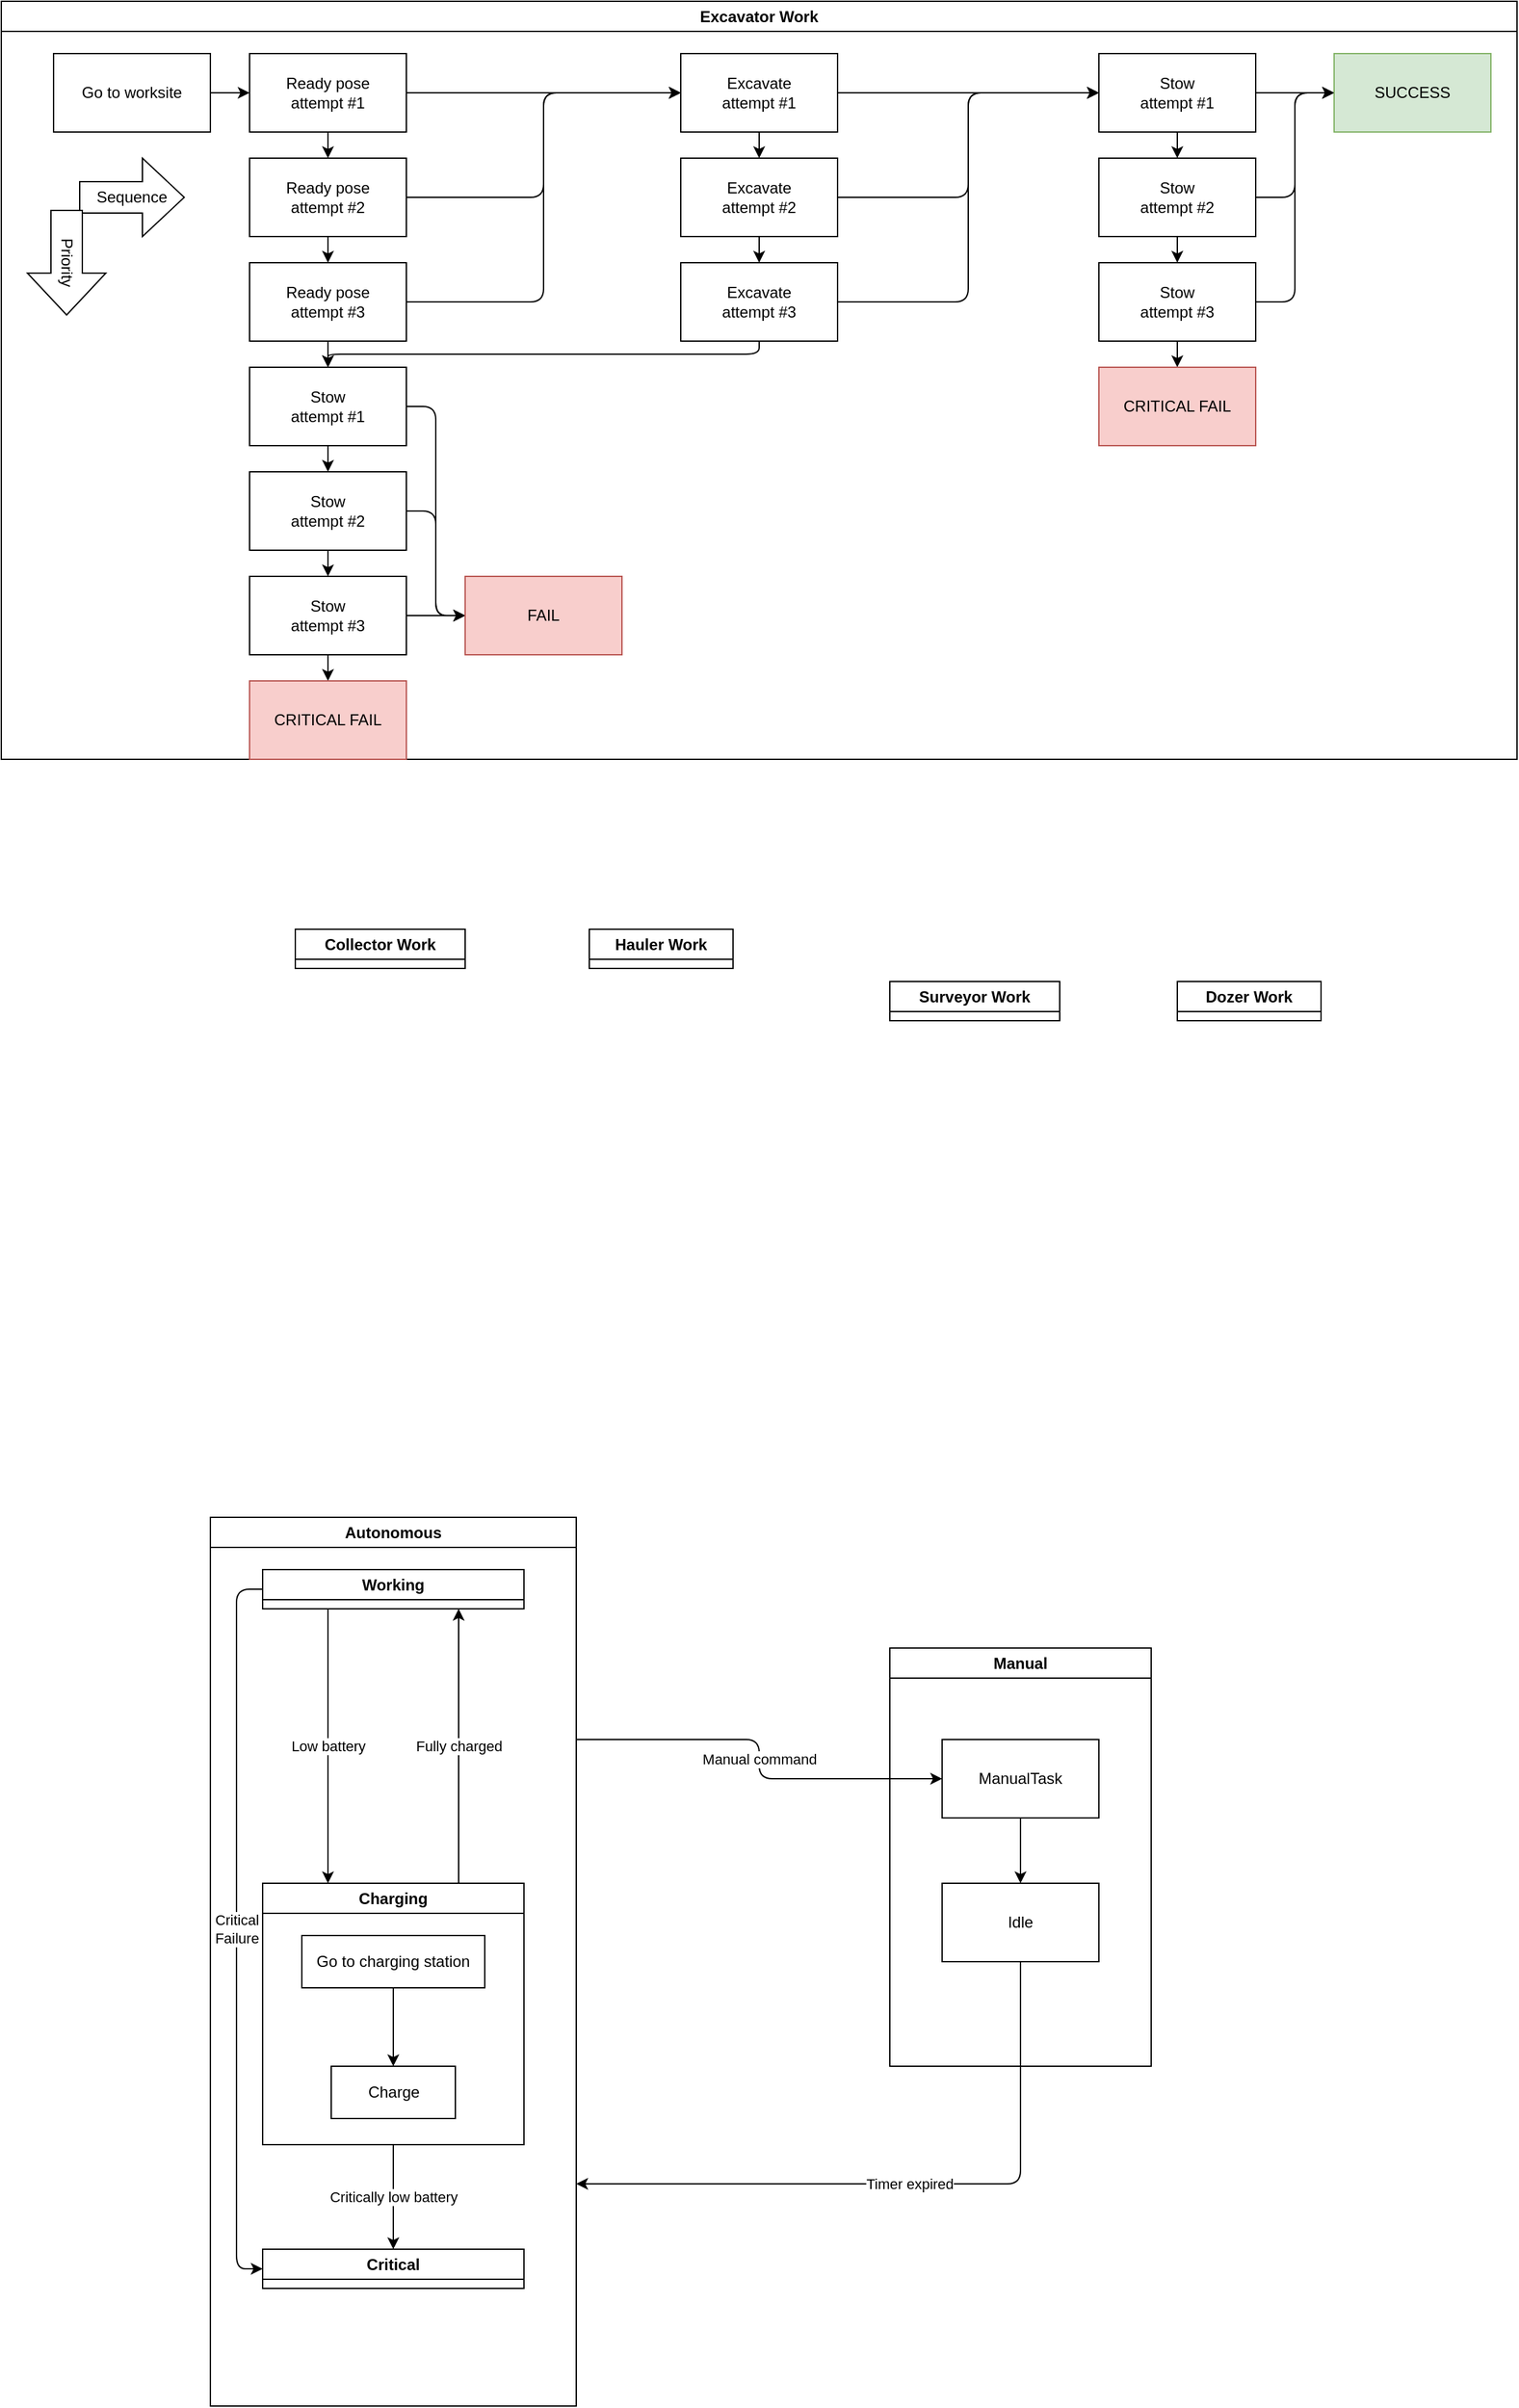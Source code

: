 <mxfile>
    <diagram id="FhbC8WeQgj-z40IkIxo9" name="Page-1">
        <mxGraphModel dx="946" dy="2243" grid="1" gridSize="10" guides="1" tooltips="1" connect="1" arrows="1" fold="1" page="1" pageScale="1" pageWidth="850" pageHeight="1100" background="#ffffff" math="0" shadow="0">
            <root>
                <mxCell id="0"/>
                <mxCell id="1" parent="0"/>
                <mxCell id="7" value="Manual command" style="edgeStyle=orthogonalEdgeStyle;html=1;exitX=1;exitY=0.25;exitDx=0;exitDy=0;entryX=0;entryY=0.5;entryDx=0;entryDy=0;" parent="1" source="2" target="16" edge="1">
                    <mxGeometry relative="1" as="geometry"/>
                </mxCell>
                <mxCell id="2" value="Autonomous" style="swimlane;whiteSpace=wrap;html=1;" parent="1" vertex="1">
                    <mxGeometry x="160" y="120" width="280" height="680" as="geometry">
                        <mxRectangle x="320" y="70" width="90" height="30" as="alternateBounds"/>
                    </mxGeometry>
                </mxCell>
                <mxCell id="61" value="Fully charged" style="edgeStyle=orthogonalEdgeStyle;html=1;exitX=0.75;exitY=0;exitDx=0;exitDy=0;entryX=0.75;entryY=1;entryDx=0;entryDy=0;" parent="2" source="3" target="59" edge="1">
                    <mxGeometry relative="1" as="geometry"/>
                </mxCell>
                <mxCell id="126" value="Critically low battery" style="edgeStyle=orthogonalEdgeStyle;html=1;exitX=0.5;exitY=1;exitDx=0;exitDy=0;entryX=0.5;entryY=0;entryDx=0;entryDy=0;" parent="2" source="3" target="48" edge="1">
                    <mxGeometry relative="1" as="geometry"/>
                </mxCell>
                <mxCell id="3" value="Charging" style="swimlane;whiteSpace=wrap;html=1;" parent="2" vertex="1">
                    <mxGeometry x="40" y="280" width="200" height="200" as="geometry"/>
                </mxCell>
                <mxCell id="64" style="edgeStyle=orthogonalEdgeStyle;html=1;exitX=0.5;exitY=1;exitDx=0;exitDy=0;entryX=0.5;entryY=0;entryDx=0;entryDy=0;" parent="3" source="17" target="18" edge="1">
                    <mxGeometry relative="1" as="geometry"/>
                </mxCell>
                <mxCell id="17" value="Go to charging station" style="whiteSpace=wrap;html=1;" parent="3" vertex="1">
                    <mxGeometry x="30" y="40" width="140" height="40" as="geometry"/>
                </mxCell>
                <mxCell id="18" value="Charge" style="whiteSpace=wrap;html=1;" parent="3" vertex="1">
                    <mxGeometry x="52.5" y="140" width="95" height="40" as="geometry"/>
                </mxCell>
                <mxCell id="60" value="Low battery" style="edgeStyle=orthogonalEdgeStyle;html=1;exitX=0.25;exitY=1;exitDx=0;exitDy=0;entryX=0.25;entryY=0;entryDx=0;entryDy=0;" parent="2" source="59" target="3" edge="1">
                    <mxGeometry relative="1" as="geometry"/>
                </mxCell>
                <mxCell id="129" value="Critical&lt;br&gt;Failure" style="edgeStyle=orthogonalEdgeStyle;html=1;exitX=0;exitY=0.5;exitDx=0;exitDy=0;entryX=0;entryY=0.5;entryDx=0;entryDy=0;" edge="1" parent="2" source="59" target="48">
                    <mxGeometry relative="1" as="geometry">
                        <mxPoint x="20" y="530" as="targetPoint"/>
                        <Array as="points">
                            <mxPoint x="20" y="55"/>
                            <mxPoint x="20" y="575"/>
                        </Array>
                    </mxGeometry>
                </mxCell>
                <mxCell id="59" value="Working" style="swimlane;whiteSpace=wrap;html=1;" parent="2" vertex="1" collapsed="1">
                    <mxGeometry x="40" y="40" width="200" height="30" as="geometry">
                        <mxRectangle x="40" y="40" width="200" height="140" as="alternateBounds"/>
                    </mxGeometry>
                </mxCell>
                <mxCell id="48" value="Critical" style="swimlane;whiteSpace=wrap;html=1;" parent="2" vertex="1" collapsed="1">
                    <mxGeometry x="40" y="560" width="200" height="30" as="geometry">
                        <mxRectangle x="30" y="560" width="210" height="90" as="alternateBounds"/>
                    </mxGeometry>
                </mxCell>
                <mxCell id="9" value="Timer expired" style="edgeStyle=orthogonalEdgeStyle;html=1;exitX=0.5;exitY=1;exitDx=0;exitDy=0;entryX=1;entryY=0.75;entryDx=0;entryDy=0;" parent="1" source="55" target="2" edge="1">
                    <mxGeometry relative="1" as="geometry">
                        <mxPoint x="710" y="720" as="targetPoint"/>
                    </mxGeometry>
                </mxCell>
                <mxCell id="4" value="Manual" style="swimlane;whiteSpace=wrap;html=1;" parent="1" vertex="1">
                    <mxGeometry x="680" y="220" width="200" height="320" as="geometry"/>
                </mxCell>
                <mxCell id="56" style="edgeStyle=none;html=1;exitX=0.5;exitY=1;exitDx=0;exitDy=0;entryX=0.5;entryY=0;entryDx=0;entryDy=0;" parent="4" source="16" target="55" edge="1">
                    <mxGeometry relative="1" as="geometry"/>
                </mxCell>
                <mxCell id="16" value="ManualTask" style="rounded=0;whiteSpace=wrap;html=1;" parent="4" vertex="1">
                    <mxGeometry x="40" y="70" width="120" height="60" as="geometry"/>
                </mxCell>
                <mxCell id="55" value="Idle" style="rounded=0;whiteSpace=wrap;html=1;" parent="4" vertex="1">
                    <mxGeometry x="40" y="180" width="120" height="60" as="geometry"/>
                </mxCell>
                <mxCell id="31" value="Excavator Work" style="swimlane;whiteSpace=wrap;html=1;" parent="1" vertex="1">
                    <mxGeometry y="-1040" width="1160" height="580" as="geometry">
                        <mxRectangle x="70" y="-1040" width="130" height="30" as="alternateBounds"/>
                    </mxGeometry>
                </mxCell>
                <mxCell id="70" style="edgeStyle=none;html=1;exitX=1;exitY=0.5;exitDx=0;exitDy=0;entryX=0;entryY=0.5;entryDx=0;entryDy=0;" parent="31" source="32" target="33" edge="1">
                    <mxGeometry relative="1" as="geometry"/>
                </mxCell>
                <mxCell id="32" value="Go to worksite" style="rounded=0;whiteSpace=wrap;html=1;" parent="31" vertex="1">
                    <mxGeometry x="40" y="40" width="120" height="60" as="geometry"/>
                </mxCell>
                <mxCell id="73" style="edgeStyle=orthogonalEdgeStyle;html=1;exitX=1;exitY=0.5;exitDx=0;exitDy=0;entryX=0;entryY=0.5;entryDx=0;entryDy=0;" parent="31" source="33" target="66" edge="1">
                    <mxGeometry relative="1" as="geometry"/>
                </mxCell>
                <mxCell id="86" style="edgeStyle=orthogonalEdgeStyle;html=1;exitX=0.5;exitY=1;exitDx=0;exitDy=0;entryX=0.5;entryY=0;entryDx=0;entryDy=0;" parent="31" source="33" target="68" edge="1">
                    <mxGeometry relative="1" as="geometry"/>
                </mxCell>
                <mxCell id="33" value="Ready pose&lt;br&gt;attempt #1" style="rounded=0;whiteSpace=wrap;html=1;" parent="31" vertex="1">
                    <mxGeometry x="190" y="40" width="120" height="60" as="geometry"/>
                </mxCell>
                <mxCell id="74" style="edgeStyle=orthogonalEdgeStyle;html=1;exitX=1;exitY=0.5;exitDx=0;exitDy=0;entryX=0;entryY=0.5;entryDx=0;entryDy=0;" parent="31" source="66" target="67" edge="1">
                    <mxGeometry relative="1" as="geometry"/>
                </mxCell>
                <mxCell id="110" style="edgeStyle=orthogonalEdgeStyle;html=1;exitX=0.5;exitY=1;exitDx=0;exitDy=0;entryX=0.5;entryY=0;entryDx=0;entryDy=0;" parent="31" source="66" target="75" edge="1">
                    <mxGeometry relative="1" as="geometry"/>
                </mxCell>
                <mxCell id="66" value="Excavate&lt;br&gt;attempt #1" style="rounded=0;whiteSpace=wrap;html=1;" parent="31" vertex="1">
                    <mxGeometry x="520" y="40" width="120" height="60" as="geometry"/>
                </mxCell>
                <mxCell id="109" style="edgeStyle=orthogonalEdgeStyle;html=1;exitX=1;exitY=0.5;exitDx=0;exitDy=0;entryX=0;entryY=0.5;entryDx=0;entryDy=0;" parent="31" source="67" target="81" edge="1">
                    <mxGeometry relative="1" as="geometry"/>
                </mxCell>
                <mxCell id="113" style="edgeStyle=orthogonalEdgeStyle;html=1;exitX=0.5;exitY=1;exitDx=0;exitDy=0;entryX=0.5;entryY=0;entryDx=0;entryDy=0;" parent="31" source="67" target="77" edge="1">
                    <mxGeometry relative="1" as="geometry"/>
                </mxCell>
                <mxCell id="67" value="Stow&lt;br&gt;attempt #1" style="rounded=0;whiteSpace=wrap;html=1;" parent="31" vertex="1">
                    <mxGeometry x="840" y="40" width="120" height="60" as="geometry"/>
                </mxCell>
                <mxCell id="87" style="edgeStyle=orthogonalEdgeStyle;html=1;exitX=0.5;exitY=1;exitDx=0;exitDy=0;entryX=0.5;entryY=0;entryDx=0;entryDy=0;" parent="31" source="68" target="69" edge="1">
                    <mxGeometry relative="1" as="geometry"/>
                </mxCell>
                <mxCell id="116" style="edgeStyle=orthogonalEdgeStyle;html=1;exitX=1;exitY=0.5;exitDx=0;exitDy=0;entryX=0;entryY=0.5;entryDx=0;entryDy=0;" parent="31" source="68" target="66" edge="1">
                    <mxGeometry relative="1" as="geometry"/>
                </mxCell>
                <mxCell id="68" value="Ready pose&lt;br&gt;attempt #2" style="rounded=0;whiteSpace=wrap;html=1;" parent="31" vertex="1">
                    <mxGeometry x="190" y="120" width="120" height="60" as="geometry"/>
                </mxCell>
                <mxCell id="89" style="edgeStyle=orthogonalEdgeStyle;html=1;exitX=0.5;exitY=1;exitDx=0;exitDy=0;entryX=0.5;entryY=0;entryDx=0;entryDy=0;" parent="31" source="69" target="82" edge="1">
                    <mxGeometry relative="1" as="geometry"/>
                </mxCell>
                <mxCell id="69" value="Ready pose&lt;br&gt;attempt #3" style="rounded=0;whiteSpace=wrap;html=1;" parent="31" vertex="1">
                    <mxGeometry x="190" y="200" width="120" height="60" as="geometry"/>
                </mxCell>
                <mxCell id="111" style="edgeStyle=orthogonalEdgeStyle;html=1;exitX=0.5;exitY=1;exitDx=0;exitDy=0;entryX=0.5;entryY=0;entryDx=0;entryDy=0;" parent="31" source="75" target="76" edge="1">
                    <mxGeometry relative="1" as="geometry"/>
                </mxCell>
                <mxCell id="118" style="edgeStyle=orthogonalEdgeStyle;html=1;exitX=1;exitY=0.5;exitDx=0;exitDy=0;entryX=0;entryY=0.5;entryDx=0;entryDy=0;" parent="31" source="75" target="67" edge="1">
                    <mxGeometry relative="1" as="geometry"/>
                </mxCell>
                <mxCell id="75" value="Excavate&lt;br&gt;attempt #2" style="rounded=0;whiteSpace=wrap;html=1;" parent="31" vertex="1">
                    <mxGeometry x="520" y="120" width="120" height="60" as="geometry"/>
                </mxCell>
                <mxCell id="112" style="edgeStyle=orthogonalEdgeStyle;html=1;exitX=0.5;exitY=1;exitDx=0;exitDy=0;" parent="31" source="76" target="82" edge="1">
                    <mxGeometry relative="1" as="geometry">
                        <mxPoint x="580" y="280" as="targetPoint"/>
                    </mxGeometry>
                </mxCell>
                <mxCell id="119" style="edgeStyle=orthogonalEdgeStyle;html=1;exitX=1;exitY=0.5;exitDx=0;exitDy=0;entryX=0;entryY=0.5;entryDx=0;entryDy=0;" parent="31" source="76" target="67" edge="1">
                    <mxGeometry relative="1" as="geometry"/>
                </mxCell>
                <mxCell id="76" value="Excavate&lt;br&gt;attempt #3" style="rounded=0;whiteSpace=wrap;html=1;" parent="31" vertex="1">
                    <mxGeometry x="520" y="200" width="120" height="60" as="geometry"/>
                </mxCell>
                <mxCell id="114" style="edgeStyle=orthogonalEdgeStyle;html=1;exitX=0.5;exitY=1;exitDx=0;exitDy=0;entryX=0.5;entryY=0;entryDx=0;entryDy=0;" parent="31" source="77" target="78" edge="1">
                    <mxGeometry relative="1" as="geometry"/>
                </mxCell>
                <mxCell id="120" style="edgeStyle=orthogonalEdgeStyle;html=1;exitX=1;exitY=0.5;exitDx=0;exitDy=0;entryX=0;entryY=0.5;entryDx=0;entryDy=0;" parent="31" source="77" target="81" edge="1">
                    <mxGeometry relative="1" as="geometry"/>
                </mxCell>
                <mxCell id="77" value="Stow&lt;br&gt;attempt #2" style="rounded=0;whiteSpace=wrap;html=1;" parent="31" vertex="1">
                    <mxGeometry x="840" y="120" width="120" height="60" as="geometry"/>
                </mxCell>
                <mxCell id="115" style="edgeStyle=orthogonalEdgeStyle;html=1;exitX=0.5;exitY=1;exitDx=0;exitDy=0;entryX=0.5;entryY=0;entryDx=0;entryDy=0;" parent="31" source="78" target="80" edge="1">
                    <mxGeometry relative="1" as="geometry"/>
                </mxCell>
                <mxCell id="78" value="Stow&lt;br&gt;attempt #3" style="rounded=0;whiteSpace=wrap;html=1;" parent="31" vertex="1">
                    <mxGeometry x="840" y="200" width="120" height="60" as="geometry"/>
                </mxCell>
                <mxCell id="80" value="CRITICAL FAIL" style="rounded=0;whiteSpace=wrap;html=1;fillColor=#f8cecc;strokeColor=#b85450;" parent="31" vertex="1">
                    <mxGeometry x="840" y="280" width="120" height="60" as="geometry"/>
                </mxCell>
                <mxCell id="81" value="SUCCESS" style="rounded=0;whiteSpace=wrap;html=1;fillColor=#d5e8d4;strokeColor=#82b366;" parent="31" vertex="1">
                    <mxGeometry x="1020" y="40" width="120" height="60" as="geometry"/>
                </mxCell>
                <mxCell id="90" style="edgeStyle=orthogonalEdgeStyle;html=1;exitX=0.5;exitY=1;exitDx=0;exitDy=0;entryX=0.5;entryY=0;entryDx=0;entryDy=0;" parent="31" source="82" target="83" edge="1">
                    <mxGeometry relative="1" as="geometry"/>
                </mxCell>
                <mxCell id="94" style="edgeStyle=orthogonalEdgeStyle;html=1;exitX=1;exitY=0.5;exitDx=0;exitDy=0;entryX=0;entryY=0.5;entryDx=0;entryDy=0;" parent="31" source="82" target="93" edge="1">
                    <mxGeometry relative="1" as="geometry"/>
                </mxCell>
                <mxCell id="82" value="Stow&lt;br&gt;attempt #1" style="rounded=0;whiteSpace=wrap;html=1;" parent="31" vertex="1">
                    <mxGeometry x="190" y="280" width="120" height="60" as="geometry"/>
                </mxCell>
                <mxCell id="91" style="edgeStyle=orthogonalEdgeStyle;html=1;exitX=0.5;exitY=1;exitDx=0;exitDy=0;entryX=0.5;entryY=0;entryDx=0;entryDy=0;" parent="31" source="83" target="84" edge="1">
                    <mxGeometry relative="1" as="geometry"/>
                </mxCell>
                <mxCell id="96" style="edgeStyle=orthogonalEdgeStyle;html=1;exitX=1;exitY=0.5;exitDx=0;exitDy=0;entryX=0;entryY=0.5;entryDx=0;entryDy=0;" parent="31" source="83" target="93" edge="1">
                    <mxGeometry relative="1" as="geometry"/>
                </mxCell>
                <mxCell id="83" value="Stow&lt;br&gt;attempt #2" style="rounded=0;whiteSpace=wrap;html=1;" parent="31" vertex="1">
                    <mxGeometry x="190" y="360" width="120" height="60" as="geometry"/>
                </mxCell>
                <mxCell id="92" style="edgeStyle=orthogonalEdgeStyle;html=1;exitX=0.5;exitY=1;exitDx=0;exitDy=0;entryX=0.5;entryY=0;entryDx=0;entryDy=0;" parent="31" source="84" target="85" edge="1">
                    <mxGeometry relative="1" as="geometry"/>
                </mxCell>
                <mxCell id="97" style="edgeStyle=orthogonalEdgeStyle;html=1;exitX=1;exitY=0.5;exitDx=0;exitDy=0;entryX=0;entryY=0.5;entryDx=0;entryDy=0;" parent="31" source="84" target="93" edge="1">
                    <mxGeometry relative="1" as="geometry"/>
                </mxCell>
                <mxCell id="84" value="Stow&lt;br&gt;attempt #3" style="rounded=0;whiteSpace=wrap;html=1;" parent="31" vertex="1">
                    <mxGeometry x="190" y="440" width="120" height="60" as="geometry"/>
                </mxCell>
                <mxCell id="85" value="CRITICAL FAIL" style="rounded=0;whiteSpace=wrap;html=1;fillColor=#f8cecc;strokeColor=#b85450;" parent="31" vertex="1">
                    <mxGeometry x="190" y="520" width="120" height="60" as="geometry"/>
                </mxCell>
                <mxCell id="93" value="FAIL" style="rounded=0;whiteSpace=wrap;html=1;fillColor=#f8cecc;strokeColor=#b85450;" parent="31" vertex="1">
                    <mxGeometry x="355" y="440" width="120" height="60" as="geometry"/>
                </mxCell>
                <mxCell id="98" style="edgeStyle=orthogonalEdgeStyle;html=1;exitX=0.5;exitY=1;exitDx=0;exitDy=0;entryX=0.5;entryY=0;entryDx=0;entryDy=0;" parent="31" edge="1">
                    <mxGeometry relative="1" as="geometry">
                        <mxPoint x="580" y="340" as="sourcePoint"/>
                    </mxGeometry>
                </mxCell>
                <mxCell id="101" style="edgeStyle=orthogonalEdgeStyle;html=1;exitX=0.5;exitY=1;exitDx=0;exitDy=0;entryX=0.5;entryY=0;entryDx=0;entryDy=0;" parent="31" edge="1">
                    <mxGeometry relative="1" as="geometry">
                        <mxPoint x="580" y="420" as="sourcePoint"/>
                    </mxGeometry>
                </mxCell>
                <mxCell id="104" style="edgeStyle=orthogonalEdgeStyle;html=1;exitX=0.5;exitY=1;exitDx=0;exitDy=0;entryX=0.5;entryY=0;entryDx=0;entryDy=0;" parent="31" edge="1">
                    <mxGeometry relative="1" as="geometry">
                        <mxPoint x="580" y="500" as="sourcePoint"/>
                    </mxGeometry>
                </mxCell>
                <mxCell id="99" style="edgeStyle=orthogonalEdgeStyle;html=1;exitX=1;exitY=0.5;exitDx=0;exitDy=0;entryX=0;entryY=0.5;entryDx=0;entryDy=0;" parent="31" edge="1">
                    <mxGeometry relative="1" as="geometry">
                        <mxPoint x="640" y="310" as="sourcePoint"/>
                    </mxGeometry>
                </mxCell>
                <mxCell id="102" style="edgeStyle=orthogonalEdgeStyle;html=1;exitX=1;exitY=0.5;exitDx=0;exitDy=0;entryX=0;entryY=0.5;entryDx=0;entryDy=0;" parent="31" edge="1">
                    <mxGeometry relative="1" as="geometry">
                        <mxPoint x="640" y="390" as="sourcePoint"/>
                    </mxGeometry>
                </mxCell>
                <mxCell id="105" style="edgeStyle=orthogonalEdgeStyle;html=1;exitX=1;exitY=0.5;exitDx=0;exitDy=0;entryX=0;entryY=0.5;entryDx=0;entryDy=0;" parent="31" edge="1">
                    <mxGeometry relative="1" as="geometry">
                        <mxPoint x="640" y="470" as="sourcePoint"/>
                    </mxGeometry>
                </mxCell>
                <mxCell id="117" style="edgeStyle=orthogonalEdgeStyle;html=1;exitX=1;exitY=0.5;exitDx=0;exitDy=0;entryX=0;entryY=0.5;entryDx=0;entryDy=0;" parent="31" source="69" target="66" edge="1">
                    <mxGeometry relative="1" as="geometry">
                        <mxPoint x="430" y="180" as="targetPoint"/>
                    </mxGeometry>
                </mxCell>
                <mxCell id="121" style="edgeStyle=orthogonalEdgeStyle;html=1;exitX=1;exitY=0.5;exitDx=0;exitDy=0;entryX=0;entryY=0.5;entryDx=0;entryDy=0;" parent="31" source="78" target="81" edge="1">
                    <mxGeometry relative="1" as="geometry">
                        <mxPoint x="1010" y="200" as="targetPoint"/>
                    </mxGeometry>
                </mxCell>
                <mxCell id="127" value="Sequence" style="shape=singleArrow;whiteSpace=wrap;html=1;arrowWidth=0.4;arrowSize=0.4;" vertex="1" parent="31">
                    <mxGeometry x="60" y="120" width="80" height="60" as="geometry"/>
                </mxCell>
                <mxCell id="128" value="Priority" style="shape=singleArrow;whiteSpace=wrap;html=1;arrowWidth=0.4;arrowSize=0.4;rotation=90;" vertex="1" parent="31">
                    <mxGeometry x="10" y="170" width="80" height="60" as="geometry"/>
                </mxCell>
                <mxCell id="34" value="Collector Work" style="swimlane;whiteSpace=wrap;html=1;" parent="1" vertex="1" collapsed="1">
                    <mxGeometry x="225" y="-330" width="130" height="30" as="geometry">
                        <mxRectangle x="225" y="-330" width="200" height="300" as="alternateBounds"/>
                    </mxGeometry>
                </mxCell>
                <mxCell id="35" value="Go to worksite" style="rounded=0;whiteSpace=wrap;html=1;" parent="34" vertex="1">
                    <mxGeometry x="40" y="50" width="120" height="60" as="geometry"/>
                </mxCell>
                <mxCell id="36" value="Collect" style="rounded=0;whiteSpace=wrap;html=1;" parent="34" vertex="1">
                    <mxGeometry x="40" y="130" width="120" height="60" as="geometry"/>
                </mxCell>
                <mxCell id="40" value="Load to hauler" style="rounded=0;whiteSpace=wrap;html=1;" parent="34" vertex="1">
                    <mxGeometry x="40" y="210" width="120" height="60" as="geometry"/>
                </mxCell>
                <mxCell id="37" value="Hauler Work" style="swimlane;whiteSpace=wrap;html=1;" parent="1" vertex="1" collapsed="1">
                    <mxGeometry x="450" y="-330" width="110" height="30" as="geometry">
                        <mxRectangle x="450" y="-330" width="200" height="300" as="alternateBounds"/>
                    </mxGeometry>
                </mxCell>
                <mxCell id="38" value="Go to worksite" style="rounded=0;whiteSpace=wrap;html=1;" parent="37" vertex="1">
                    <mxGeometry x="40" y="40" width="120" height="60" as="geometry"/>
                </mxCell>
                <mxCell id="39" value="Wait for loading" style="rounded=0;whiteSpace=wrap;html=1;" parent="37" vertex="1">
                    <mxGeometry x="40" y="120" width="120" height="60" as="geometry"/>
                </mxCell>
                <mxCell id="41" value="Deliver" style="rounded=0;whiteSpace=wrap;html=1;" parent="37" vertex="1">
                    <mxGeometry x="40" y="210" width="120" height="60" as="geometry"/>
                </mxCell>
                <mxCell id="42" value="Surveyor Work" style="swimlane;whiteSpace=wrap;html=1;" parent="1" vertex="1" collapsed="1">
                    <mxGeometry x="680" y="-290" width="130" height="30" as="geometry">
                        <mxRectangle x="680" y="-290" width="200" height="200" as="alternateBounds"/>
                    </mxGeometry>
                </mxCell>
                <mxCell id="43" value="Go to worksite" style="rounded=0;whiteSpace=wrap;html=1;" parent="42" vertex="1">
                    <mxGeometry x="40" y="40" width="120" height="60" as="geometry"/>
                </mxCell>
                <mxCell id="44" value="Survey" style="rounded=0;whiteSpace=wrap;html=1;" parent="42" vertex="1">
                    <mxGeometry x="40" y="120" width="120" height="60" as="geometry"/>
                </mxCell>
                <mxCell id="45" value="Dozer Work" style="swimlane;whiteSpace=wrap;html=1;" parent="1" vertex="1" collapsed="1">
                    <mxGeometry x="900" y="-290" width="110" height="30" as="geometry">
                        <mxRectangle x="900" y="-290" width="200" height="200" as="alternateBounds"/>
                    </mxGeometry>
                </mxCell>
                <mxCell id="46" value="Go to worksite" style="rounded=0;whiteSpace=wrap;html=1;" parent="45" vertex="1">
                    <mxGeometry x="40" y="40" width="120" height="60" as="geometry"/>
                </mxCell>
                <mxCell id="47" value="Create path" style="rounded=0;whiteSpace=wrap;html=1;" parent="45" vertex="1">
                    <mxGeometry x="40" y="120" width="120" height="60" as="geometry"/>
                </mxCell>
            </root>
        </mxGraphModel>
    </diagram>
</mxfile>
